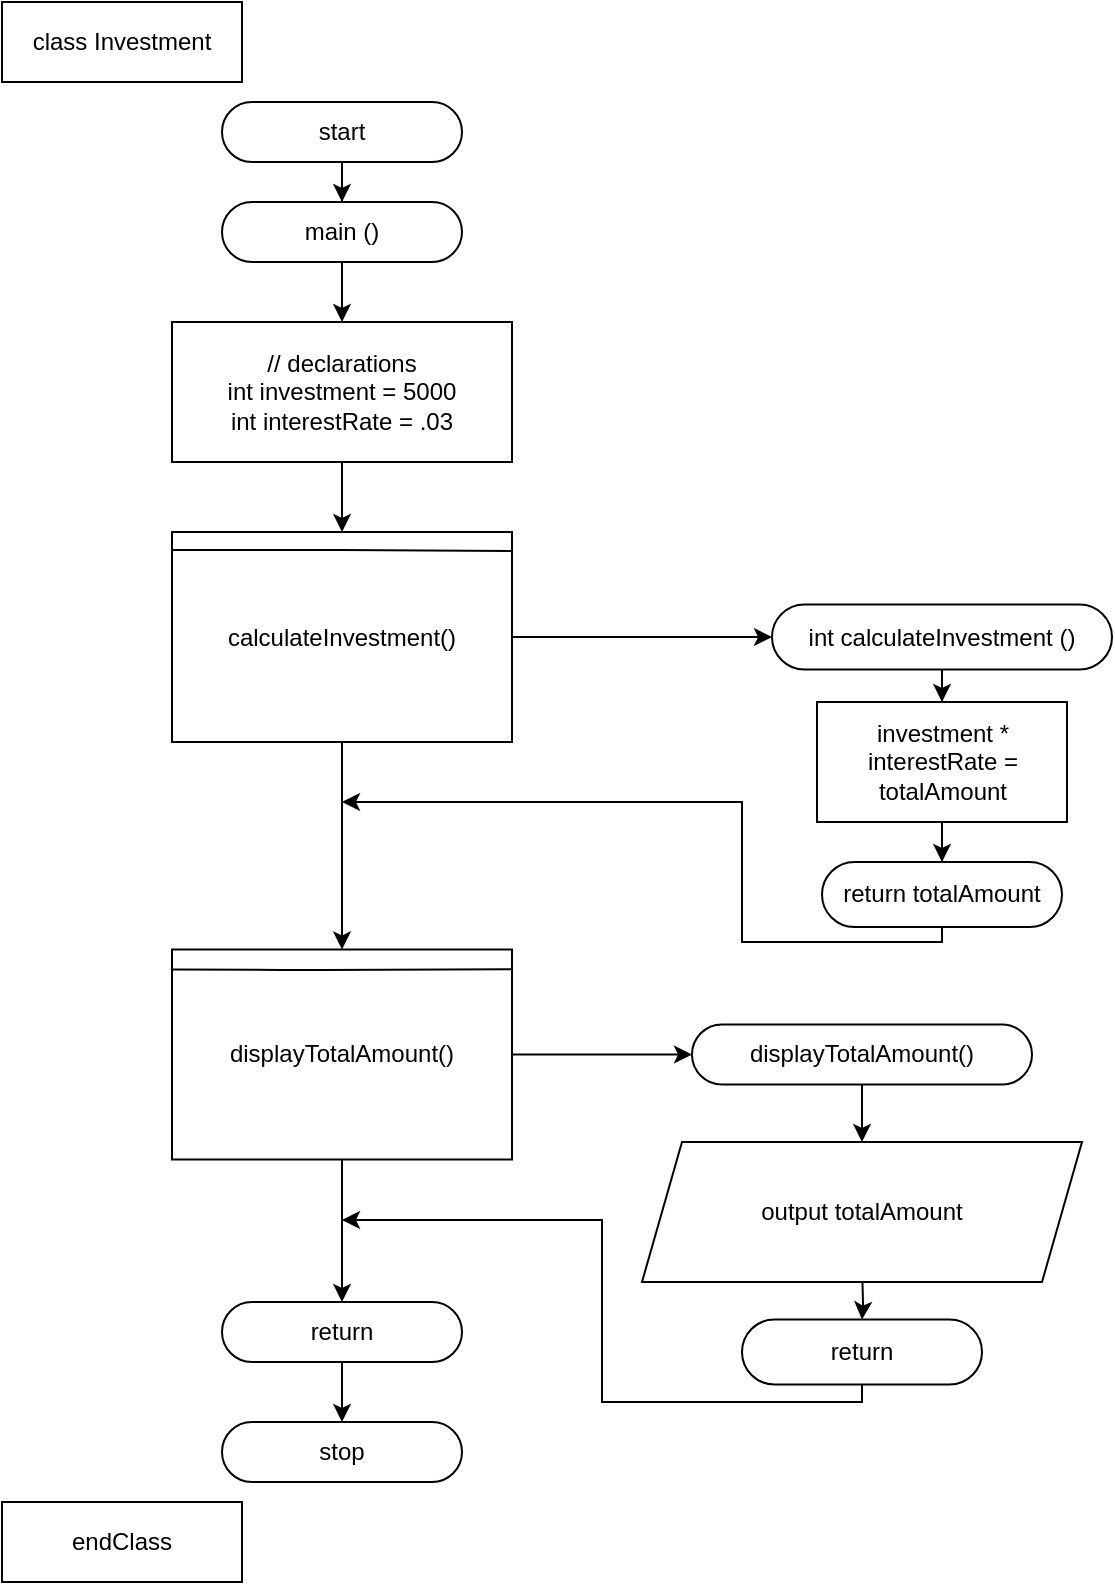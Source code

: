 <mxfile version="13.9.9" type="github">
  <diagram id="C5RBs43oDa-KdzZeNtuy" name="Page-1">
    <mxGraphModel dx="1508" dy="1168" grid="1" gridSize="10" guides="1" tooltips="1" connect="1" arrows="1" fold="1" page="1" pageScale="1" pageWidth="827" pageHeight="1169" math="0" shadow="0">
      <root>
        <mxCell id="WIyWlLk6GJQsqaUBKTNV-0" />
        <mxCell id="WIyWlLk6GJQsqaUBKTNV-1" parent="WIyWlLk6GJQsqaUBKTNV-0" />
        <mxCell id="ioobSqvoQFyh90W7_Rea-0" value="class Investment" style="rounded=0;whiteSpace=wrap;html=1;" parent="WIyWlLk6GJQsqaUBKTNV-1" vertex="1">
          <mxGeometry x="50" y="40" width="120" height="40" as="geometry" />
        </mxCell>
        <mxCell id="ioobSqvoQFyh90W7_Rea-4" value="" style="edgeStyle=orthogonalEdgeStyle;rounded=0;orthogonalLoop=1;jettySize=auto;html=1;" parent="WIyWlLk6GJQsqaUBKTNV-1" source="ioobSqvoQFyh90W7_Rea-1" target="ioobSqvoQFyh90W7_Rea-2" edge="1">
          <mxGeometry relative="1" as="geometry" />
        </mxCell>
        <mxCell id="ioobSqvoQFyh90W7_Rea-1" value="main ()" style="rounded=1;whiteSpace=wrap;html=1;arcSize=50;" parent="WIyWlLk6GJQsqaUBKTNV-1" vertex="1">
          <mxGeometry x="160" y="140" width="120" height="30" as="geometry" />
        </mxCell>
        <mxCell id="ioobSqvoQFyh90W7_Rea-16" value="" style="edgeStyle=orthogonalEdgeStyle;rounded=0;orthogonalLoop=1;jettySize=auto;html=1;" parent="WIyWlLk6GJQsqaUBKTNV-1" source="ioobSqvoQFyh90W7_Rea-2" target="ioobSqvoQFyh90W7_Rea-15" edge="1">
          <mxGeometry relative="1" as="geometry" />
        </mxCell>
        <mxCell id="ioobSqvoQFyh90W7_Rea-2" value="// declarations&lt;br&gt;int investment = 5000&lt;br&gt;int interestRate = .03" style="rounded=0;whiteSpace=wrap;html=1;" parent="WIyWlLk6GJQsqaUBKTNV-1" vertex="1">
          <mxGeometry x="135" y="200" width="170" height="70" as="geometry" />
        </mxCell>
        <mxCell id="ioobSqvoQFyh90W7_Rea-24" value="" style="edgeStyle=orthogonalEdgeStyle;rounded=0;orthogonalLoop=1;jettySize=auto;html=1;" parent="WIyWlLk6GJQsqaUBKTNV-1" source="ioobSqvoQFyh90W7_Rea-15" target="ioobSqvoQFyh90W7_Rea-23" edge="1">
          <mxGeometry relative="1" as="geometry" />
        </mxCell>
        <mxCell id="aTYWFkpzoBxMPNYx9UmY-9" value="" style="edgeStyle=orthogonalEdgeStyle;rounded=0;orthogonalLoop=1;jettySize=auto;html=1;" edge="1" parent="WIyWlLk6GJQsqaUBKTNV-1" source="ioobSqvoQFyh90W7_Rea-15" target="aTYWFkpzoBxMPNYx9UmY-8">
          <mxGeometry relative="1" as="geometry" />
        </mxCell>
        <mxCell id="ioobSqvoQFyh90W7_Rea-15" value="calculateInvestment()" style="whiteSpace=wrap;html=1;rounded=0;" parent="WIyWlLk6GJQsqaUBKTNV-1" vertex="1">
          <mxGeometry x="135" y="305" width="170" height="105" as="geometry" />
        </mxCell>
        <mxCell id="ioobSqvoQFyh90W7_Rea-17" value="" style="endArrow=none;html=1;entryX=1;entryY=0.09;entryDx=0;entryDy=0;entryPerimeter=0;exitX=0;exitY=0.086;exitDx=0;exitDy=0;exitPerimeter=0;" parent="WIyWlLk6GJQsqaUBKTNV-1" target="ioobSqvoQFyh90W7_Rea-15" edge="1" source="ioobSqvoQFyh90W7_Rea-15">
          <mxGeometry width="50" height="50" relative="1" as="geometry">
            <mxPoint x="136" y="329" as="sourcePoint" />
            <mxPoint x="440" y="290" as="targetPoint" />
            <Array as="points">
              <mxPoint x="210" y="314" />
            </Array>
          </mxGeometry>
        </mxCell>
        <mxCell id="ioobSqvoQFyh90W7_Rea-21" value="" style="edgeStyle=orthogonalEdgeStyle;rounded=0;orthogonalLoop=1;jettySize=auto;html=1;exitX=0.5;exitY=1;exitDx=0;exitDy=0;" parent="WIyWlLk6GJQsqaUBKTNV-1" source="aTYWFkpzoBxMPNYx9UmY-8" target="ioobSqvoQFyh90W7_Rea-20" edge="1">
          <mxGeometry relative="1" as="geometry">
            <mxPoint x="220" y="618.75" as="sourcePoint" />
          </mxGeometry>
        </mxCell>
        <mxCell id="aTYWFkpzoBxMPNYx9UmY-4" value="" style="edgeStyle=orthogonalEdgeStyle;rounded=0;orthogonalLoop=1;jettySize=auto;html=1;" edge="1" parent="WIyWlLk6GJQsqaUBKTNV-1" source="ioobSqvoQFyh90W7_Rea-20" target="aTYWFkpzoBxMPNYx9UmY-1">
          <mxGeometry relative="1" as="geometry" />
        </mxCell>
        <mxCell id="ioobSqvoQFyh90W7_Rea-20" value="return" style="rounded=1;whiteSpace=wrap;html=1;arcSize=50;" parent="WIyWlLk6GJQsqaUBKTNV-1" vertex="1">
          <mxGeometry x="160" y="690" width="120" height="30" as="geometry" />
        </mxCell>
        <mxCell id="ioobSqvoQFyh90W7_Rea-22" value="endClass" style="rounded=0;whiteSpace=wrap;html=1;" parent="WIyWlLk6GJQsqaUBKTNV-1" vertex="1">
          <mxGeometry x="50" y="790" width="120" height="40" as="geometry" />
        </mxCell>
        <mxCell id="ioobSqvoQFyh90W7_Rea-26" value="" style="edgeStyle=orthogonalEdgeStyle;rounded=0;orthogonalLoop=1;jettySize=auto;html=1;" parent="WIyWlLk6GJQsqaUBKTNV-1" source="ioobSqvoQFyh90W7_Rea-23" target="ioobSqvoQFyh90W7_Rea-25" edge="1">
          <mxGeometry relative="1" as="geometry" />
        </mxCell>
        <mxCell id="ioobSqvoQFyh90W7_Rea-23" value="int calculateInvestment ()" style="rounded=1;whiteSpace=wrap;html=1;arcSize=50;" parent="WIyWlLk6GJQsqaUBKTNV-1" vertex="1">
          <mxGeometry x="435" y="341.25" width="170" height="32.5" as="geometry" />
        </mxCell>
        <mxCell id="aTYWFkpzoBxMPNYx9UmY-5" value="" style="edgeStyle=orthogonalEdgeStyle;rounded=0;orthogonalLoop=1;jettySize=auto;html=1;" edge="1" parent="WIyWlLk6GJQsqaUBKTNV-1" source="ioobSqvoQFyh90W7_Rea-25" target="ioobSqvoQFyh90W7_Rea-31">
          <mxGeometry relative="1" as="geometry" />
        </mxCell>
        <mxCell id="ioobSqvoQFyh90W7_Rea-25" value="investment * interestRate = totalAmount" style="rounded=0;whiteSpace=wrap;html=1;" parent="WIyWlLk6GJQsqaUBKTNV-1" vertex="1">
          <mxGeometry x="457.5" y="390" width="125" height="60" as="geometry" />
        </mxCell>
        <mxCell id="ioobSqvoQFyh90W7_Rea-33" style="edgeStyle=orthogonalEdgeStyle;rounded=0;orthogonalLoop=1;jettySize=auto;html=1;exitX=0.5;exitY=1;exitDx=0;exitDy=0;" parent="WIyWlLk6GJQsqaUBKTNV-1" source="ioobSqvoQFyh90W7_Rea-31" edge="1">
          <mxGeometry relative="1" as="geometry">
            <mxPoint x="220" y="440" as="targetPoint" />
            <Array as="points">
              <mxPoint x="520" y="510" />
              <mxPoint x="420" y="510" />
              <mxPoint x="420" y="440" />
            </Array>
          </mxGeometry>
        </mxCell>
        <mxCell id="ioobSqvoQFyh90W7_Rea-31" value="&lt;span style=&quot;background-color: rgb(255 , 255 , 255)&quot;&gt;return totalAmount&lt;/span&gt;" style="rounded=1;whiteSpace=wrap;html=1;arcSize=50;" parent="WIyWlLk6GJQsqaUBKTNV-1" vertex="1">
          <mxGeometry x="460" y="470" width="120" height="32.5" as="geometry" />
        </mxCell>
        <mxCell id="aTYWFkpzoBxMPNYx9UmY-2" value="" style="edgeStyle=orthogonalEdgeStyle;rounded=0;orthogonalLoop=1;jettySize=auto;html=1;" edge="1" parent="WIyWlLk6GJQsqaUBKTNV-1" source="aTYWFkpzoBxMPNYx9UmY-0" target="ioobSqvoQFyh90W7_Rea-1">
          <mxGeometry relative="1" as="geometry" />
        </mxCell>
        <mxCell id="aTYWFkpzoBxMPNYx9UmY-0" value="start" style="rounded=1;whiteSpace=wrap;html=1;arcSize=50;" vertex="1" parent="WIyWlLk6GJQsqaUBKTNV-1">
          <mxGeometry x="160" y="90" width="120" height="30" as="geometry" />
        </mxCell>
        <mxCell id="aTYWFkpzoBxMPNYx9UmY-1" value="stop" style="rounded=1;whiteSpace=wrap;html=1;arcSize=50;" vertex="1" parent="WIyWlLk6GJQsqaUBKTNV-1">
          <mxGeometry x="160" y="750" width="120" height="30" as="geometry" />
        </mxCell>
        <mxCell id="aTYWFkpzoBxMPNYx9UmY-17" value="" style="edgeStyle=orthogonalEdgeStyle;rounded=0;orthogonalLoop=1;jettySize=auto;html=1;" edge="1" parent="WIyWlLk6GJQsqaUBKTNV-1" source="aTYWFkpzoBxMPNYx9UmY-8" target="aTYWFkpzoBxMPNYx9UmY-12">
          <mxGeometry relative="1" as="geometry" />
        </mxCell>
        <mxCell id="aTYWFkpzoBxMPNYx9UmY-8" value="displayTotalAmount()" style="whiteSpace=wrap;html=1;rounded=0;" vertex="1" parent="WIyWlLk6GJQsqaUBKTNV-1">
          <mxGeometry x="135" y="513.75" width="170" height="105" as="geometry" />
        </mxCell>
        <mxCell id="aTYWFkpzoBxMPNYx9UmY-10" value="" style="endArrow=none;html=1;entryX=1;entryY=0.094;entryDx=0;entryDy=0;entryPerimeter=0;exitX=0.001;exitY=0.095;exitDx=0;exitDy=0;exitPerimeter=0;" edge="1" parent="WIyWlLk6GJQsqaUBKTNV-1" source="aTYWFkpzoBxMPNYx9UmY-8" target="aTYWFkpzoBxMPNYx9UmY-8">
          <mxGeometry width="50" height="50" relative="1" as="geometry">
            <mxPoint x="135" y="470" as="sourcePoint" />
            <mxPoint x="303.32" y="470.45" as="targetPoint" />
            <Array as="points">
              <mxPoint x="200" y="524" />
            </Array>
          </mxGeometry>
        </mxCell>
        <mxCell id="aTYWFkpzoBxMPNYx9UmY-21" value="" style="edgeStyle=orthogonalEdgeStyle;rounded=0;orthogonalLoop=1;jettySize=auto;html=1;" edge="1" parent="WIyWlLk6GJQsqaUBKTNV-1" source="aTYWFkpzoBxMPNYx9UmY-12" target="aTYWFkpzoBxMPNYx9UmY-18">
          <mxGeometry relative="1" as="geometry" />
        </mxCell>
        <mxCell id="aTYWFkpzoBxMPNYx9UmY-12" value="displayTotalAmount()" style="rounded=1;whiteSpace=wrap;html=1;arcSize=50;" vertex="1" parent="WIyWlLk6GJQsqaUBKTNV-1">
          <mxGeometry x="395" y="551.25" width="170" height="30" as="geometry" />
        </mxCell>
        <mxCell id="aTYWFkpzoBxMPNYx9UmY-13" value="" style="edgeStyle=orthogonalEdgeStyle;rounded=0;orthogonalLoop=1;jettySize=auto;html=1;" edge="1" parent="WIyWlLk6GJQsqaUBKTNV-1" target="aTYWFkpzoBxMPNYx9UmY-16">
          <mxGeometry relative="1" as="geometry">
            <mxPoint x="480" y="670" as="sourcePoint" />
          </mxGeometry>
        </mxCell>
        <mxCell id="aTYWFkpzoBxMPNYx9UmY-15" style="edgeStyle=orthogonalEdgeStyle;rounded=0;orthogonalLoop=1;jettySize=auto;html=1;exitX=0.5;exitY=1;exitDx=0;exitDy=0;" edge="1" parent="WIyWlLk6GJQsqaUBKTNV-1" source="aTYWFkpzoBxMPNYx9UmY-16">
          <mxGeometry relative="1" as="geometry">
            <mxPoint x="220" y="649" as="targetPoint" />
            <Array as="points">
              <mxPoint x="480" y="740" />
              <mxPoint x="350" y="740" />
              <mxPoint x="350" y="649" />
            </Array>
          </mxGeometry>
        </mxCell>
        <mxCell id="aTYWFkpzoBxMPNYx9UmY-16" value="return " style="rounded=1;whiteSpace=wrap;html=1;arcSize=50;" vertex="1" parent="WIyWlLk6GJQsqaUBKTNV-1">
          <mxGeometry x="420" y="698.75" width="120" height="32.5" as="geometry" />
        </mxCell>
        <mxCell id="aTYWFkpzoBxMPNYx9UmY-18" value="output totalAmount" style="shape=parallelogram;perimeter=parallelogramPerimeter;whiteSpace=wrap;html=1;fixedSize=1;" vertex="1" parent="WIyWlLk6GJQsqaUBKTNV-1">
          <mxGeometry x="370" y="610" width="220" height="70" as="geometry" />
        </mxCell>
      </root>
    </mxGraphModel>
  </diagram>
</mxfile>
